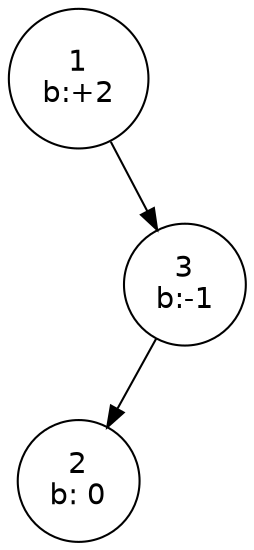 digraph G {
	graph [fontname = "Helvetica"];
	node [fontname = "Helvetica",shape=circle];
	edge [fontname = "Helvetica"];

	3 [label="3\nb:-1",width=0.8];
	2 [label="2\nb: 0",width=0.8];
	1 [label="1\nb:+2",width=0.8];

	l1 [label="", width=0.1, style=invis];
	1 -> l1 [style=invis];
	m1 [label="", width=0.1, style=invis];
	1 -> m1 [style=invis];
	1 -> 3;
	{rank=same l1 -> m1 -> 3 [style=invis]};

	3 -> 2;
	m3 [label="", width=0.1, style=invis];
	3 -> m3 [style=invis];
	r3 [label="", width=0.1, style=invis];
	3 -> r3 [style=invis];
	{rank=same 2 -> m3 -> r3 [style=invis]};
}
